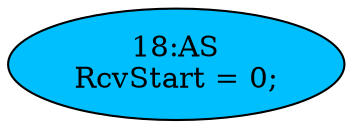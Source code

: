 strict digraph "" {
	node [label="\N"];
	"18:AS"	 [ast="<pyverilog.vparser.ast.Assign object at 0x7f4415e11110>",
		def_var="['RcvStart']",
		fillcolor=deepskyblue,
		label="18:AS
RcvStart = 0;",
		statements="[]",
		style=filled,
		typ=Assign,
		use_var="[]"];
}
